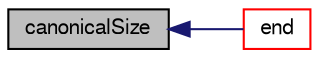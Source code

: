 digraph "canonicalSize"
{
  bgcolor="transparent";
  edge [fontname="FreeSans",fontsize="10",labelfontname="FreeSans",labelfontsize="10"];
  node [fontname="FreeSans",fontsize="10",shape=record];
  rankdir="LR";
  Node4 [label="canonicalSize",height=0.2,width=0.4,color="black", fillcolor="grey75", style="filled", fontcolor="black"];
  Node4 -> Node5 [dir="back",color="midnightblue",fontsize="10",style="solid",fontname="FreeSans"];
  Node5 [label="end",height=0.2,width=0.4,color="red",URL="$a25706.html#a540580a296c0ff351686ceb4f27b6fe6",tooltip="iteratorEnd set to beyond the end of any HashTable "];
}
